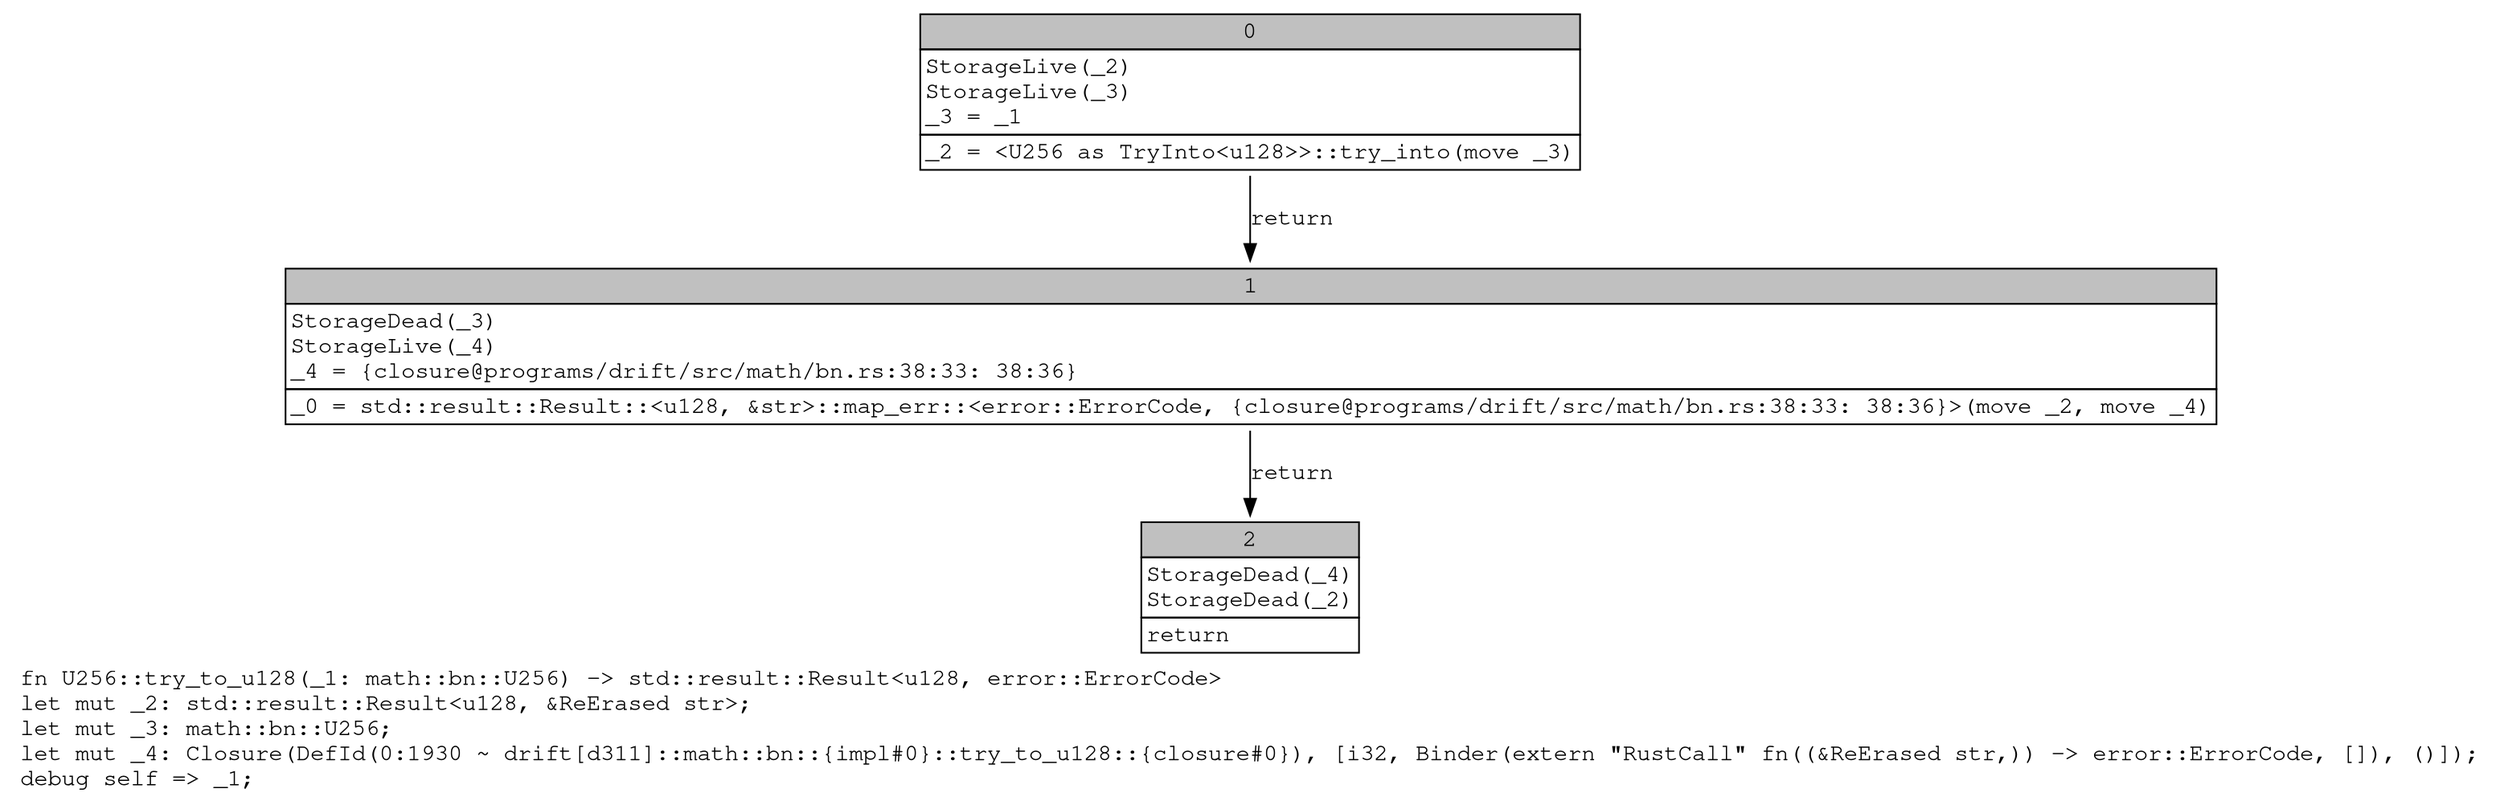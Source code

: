 digraph Mir_0_1929 {
    graph [fontname="Courier, monospace"];
    node [fontname="Courier, monospace"];
    edge [fontname="Courier, monospace"];
    label=<fn U256::try_to_u128(_1: math::bn::U256) -&gt; std::result::Result&lt;u128, error::ErrorCode&gt;<br align="left"/>let mut _2: std::result::Result&lt;u128, &amp;ReErased str&gt;;<br align="left"/>let mut _3: math::bn::U256;<br align="left"/>let mut _4: Closure(DefId(0:1930 ~ drift[d311]::math::bn::{impl#0}::try_to_u128::{closure#0}), [i32, Binder(extern &quot;RustCall&quot; fn((&amp;ReErased str,)) -&gt; error::ErrorCode, []), ()]);<br align="left"/>debug self =&gt; _1;<br align="left"/>>;
    bb0__0_1929 [shape="none", label=<<table border="0" cellborder="1" cellspacing="0"><tr><td bgcolor="gray" align="center" colspan="1">0</td></tr><tr><td align="left" balign="left">StorageLive(_2)<br/>StorageLive(_3)<br/>_3 = _1<br/></td></tr><tr><td align="left">_2 = &lt;U256 as TryInto&lt;u128&gt;&gt;::try_into(move _3)</td></tr></table>>];
    bb1__0_1929 [shape="none", label=<<table border="0" cellborder="1" cellspacing="0"><tr><td bgcolor="gray" align="center" colspan="1">1</td></tr><tr><td align="left" balign="left">StorageDead(_3)<br/>StorageLive(_4)<br/>_4 = {closure@programs/drift/src/math/bn.rs:38:33: 38:36}<br/></td></tr><tr><td align="left">_0 = std::result::Result::&lt;u128, &amp;str&gt;::map_err::&lt;error::ErrorCode, {closure@programs/drift/src/math/bn.rs:38:33: 38:36}&gt;(move _2, move _4)</td></tr></table>>];
    bb2__0_1929 [shape="none", label=<<table border="0" cellborder="1" cellspacing="0"><tr><td bgcolor="gray" align="center" colspan="1">2</td></tr><tr><td align="left" balign="left">StorageDead(_4)<br/>StorageDead(_2)<br/></td></tr><tr><td align="left">return</td></tr></table>>];
    bb0__0_1929 -> bb1__0_1929 [label="return"];
    bb1__0_1929 -> bb2__0_1929 [label="return"];
}
